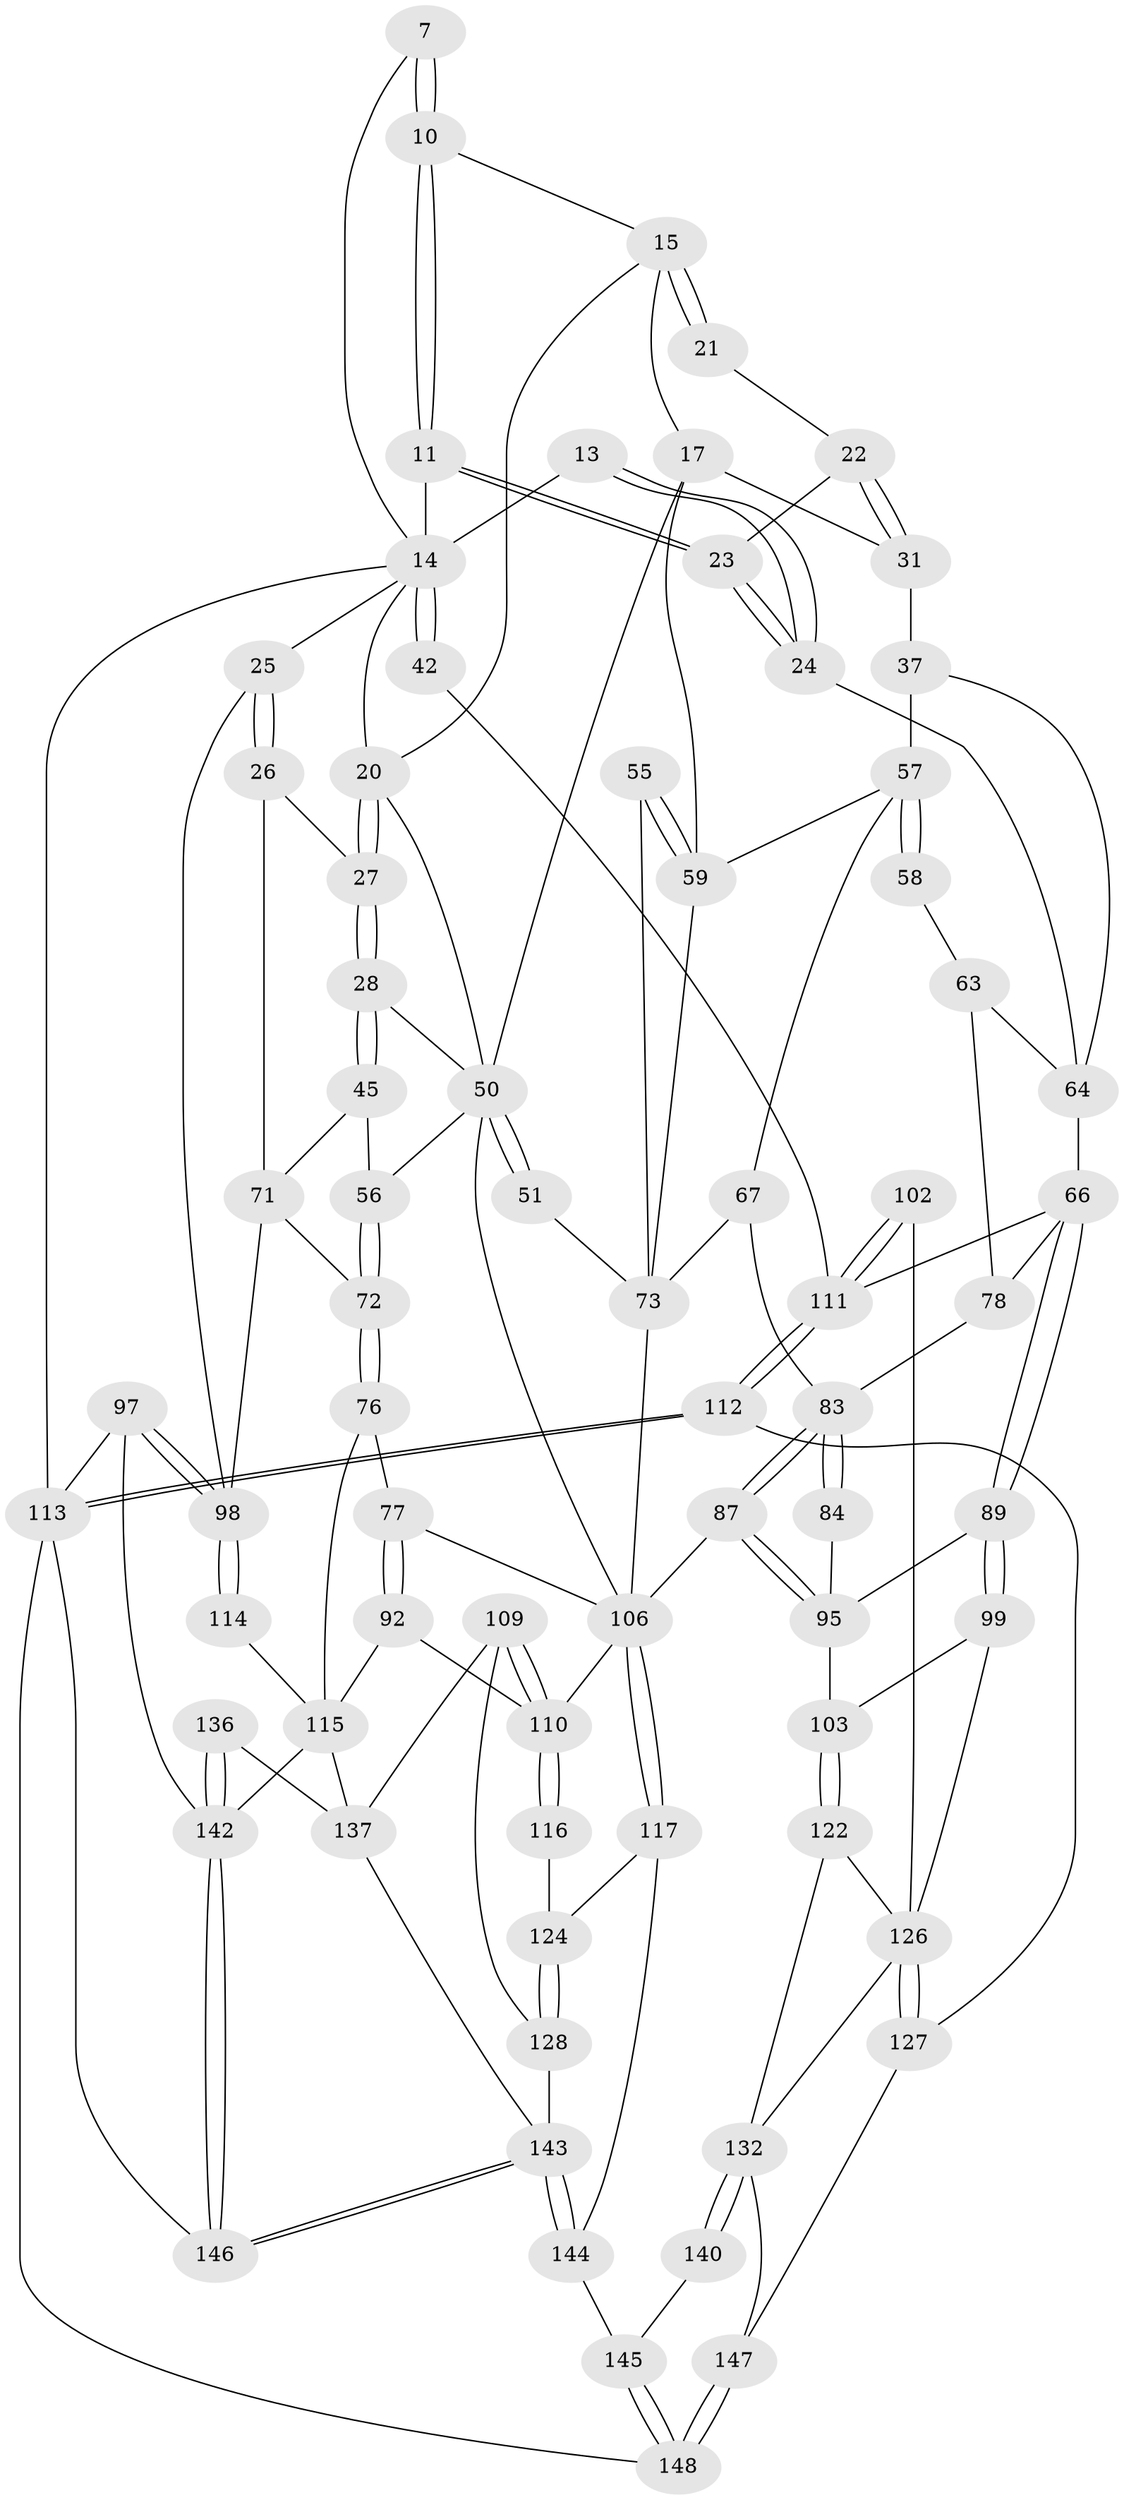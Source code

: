 // original degree distribution, {3: 0.02027027027027027, 5: 0.5202702702702703, 6: 0.22972972972972974, 4: 0.22972972972972974}
// Generated by graph-tools (version 1.1) at 2025/01/03/09/25 05:01:52]
// undirected, 74 vertices, 163 edges
graph export_dot {
graph [start="1"]
  node [color=gray90,style=filled];
  7 [pos="+0.2866809277334607+0"];
  10 [pos="+0.3394674181155807+0.08406564009484191"];
  11 [pos="+0.27447065805353843+0.08842338373415111"];
  13 [pos="+0.169724921306309+0.18494592114189362"];
  14 [pos="+0.16186759673195766+0.17765832115311941",super="+12+4"];
  15 [pos="+0.4789233106900859+0.153575959029112",super="+8+9"];
  17 [pos="+0.5330090896178047+0.17813289241455496",super="+16"];
  20 [pos="+0.7377825656155422+0.018604120275785528",super="+2"];
  21 [pos="+0.3498250645795182+0.1389886530508164"];
  22 [pos="+0.28111750753065223+0.1734051110957962"];
  23 [pos="+0.278001908082927+0.17294977357350805"];
  24 [pos="+0.18386177205796486+0.20507731780010635"];
  25 [pos="+1+0"];
  26 [pos="+0.903305434741634+0.18654230209485462"];
  27 [pos="+0.8547763756252587+0.19007956582002655"];
  28 [pos="+0.842720144782055+0.22954991001348324"];
  31 [pos="+0.3092123969516658+0.2056878641036489",super="+30"];
  37 [pos="+0.40032662702126626+0.258229862654289",super="+33"];
  42 [pos="+0+0.08669650259054114"];
  45 [pos="+0.8516931579928922+0.321285957926938"];
  50 [pos="+0.6864417921044507+0.35225479749828176",super="+49+29+18"];
  51 [pos="+0.6089640263811447+0.31273080410066606"];
  55 [pos="+0.5041677878489998+0.3271649013144582"];
  56 [pos="+0.7690521378345734+0.3447719574667634"];
  57 [pos="+0.41761629511074394+0.37977155305932575",super="+40+41+52"];
  58 [pos="+0.35878761899150124+0.35437457156861196"];
  59 [pos="+0.45787785148699195+0.3371623863155058",super="+39+38"];
  63 [pos="+0.3213567383776195+0.41366945416355416",super="+62"];
  64 [pos="+0.2657619577354734+0.38713508090582455",super="+35+36"];
  66 [pos="+0.13904252376270695+0.513524636560859",super="+65+46"];
  67 [pos="+0.45463215734842727+0.4533309391828177",super="+61"];
  71 [pos="+0.8627531960625927+0.4819166594455894",super="+44"];
  72 [pos="+0.8078579001677758+0.4890158673932461"];
  73 [pos="+0.5228688270850477+0.4474391619809828",super="+60"];
  76 [pos="+0.7736567688683317+0.5013584545234452"];
  77 [pos="+0.7104464678784225+0.5175741677905946"];
  78 [pos="+0.24813852359163527+0.4863925530536977",super="+70"];
  83 [pos="+0.43021630794007737+0.5676623157404191",super="+82"];
  84 [pos="+0.3381655366883386+0.537995319310576"];
  87 [pos="+0.44425377371046904+0.6327484975065666"];
  89 [pos="+0.15329673760749316+0.5479561543488619"];
  92 [pos="+0.7041919789767226+0.604914269718154"];
  95 [pos="+0.35186090338475057+0.660339299524436",super="+88"];
  97 [pos="+1+1"];
  98 [pos="+1+0.7830585445679171",super="+80+81"];
  99 [pos="+0.1557117537803199+0.635942550315885"];
  102 [pos="+0.027055122502082203+0.7167292230142877"];
  103 [pos="+0.35116091225627144+0.6611912152775538"];
  106 [pos="+0.48945883229339643+0.6649977066997856",super="+86+75+74"];
  109 [pos="+0.7631362354504149+0.7973320759924193"];
  110 [pos="+0.7201701087730559+0.757718967609317",super="+105"];
  111 [pos="+0+0.8026963122414038",super="+48+47"];
  112 [pos="+0+0.9929881887616768"];
  113 [pos="+0+1",super="+96"];
  114 [pos="+0.9861837778385165+0.7752890601293113",super="+90"];
  115 [pos="+0.9302144675326474+0.809537089161324",super="+107+91"];
  116 [pos="+0.6373141732121925+0.7517118204711539"];
  117 [pos="+0.4896554674575596+0.7482771166036877"];
  122 [pos="+0.3184581558519009+0.7142041596302847"];
  124 [pos="+0.6337123144094343+0.7573228265237351"];
  126 [pos="+0.1953114304480939+0.7489353662816509",super="+123+101"];
  127 [pos="+0.10674277301374879+0.8658355976511195",super="+125"];
  128 [pos="+0.6230048873341458+0.8125715059724252"];
  132 [pos="+0.24540220234850615+0.8694433676929224",super="+131+121"];
  136 [pos="+0.8354890212230429+0.8730273957508131"];
  137 [pos="+0.7876821651013373+0.8548687016935446",super="+108"];
  140 [pos="+0.41570656787291826+0.8797103406711297",super="+120"];
  142 [pos="+0.877956726631338+1",super="+138+135"];
  143 [pos="+0.6814023179193593+1",super="+139+129"];
  144 [pos="+0.6059758400038008+1",super="+130"];
  145 [pos="+0.5183170123618447+1",super="+119"];
  146 [pos="+0.8789784190621799+1"];
  147 [pos="+0.39389233035495774+0.8999873049166894",super="+134"];
  148 [pos="+0.26864534520170247+1",super="+141"];
  7 -- 10;
  7 -- 10;
  7 -- 14;
  10 -- 11;
  10 -- 11;
  10 -- 15;
  11 -- 23;
  11 -- 23;
  11 -- 14;
  13 -- 14 [weight=2];
  13 -- 24;
  13 -- 24;
  14 -- 42 [weight=2];
  14 -- 42;
  14 -- 113 [weight=2];
  14 -- 20;
  14 -- 25;
  15 -- 21 [weight=2];
  15 -- 21;
  15 -- 20;
  15 -- 17;
  17 -- 59;
  17 -- 50;
  17 -- 31;
  20 -- 27;
  20 -- 27;
  20 -- 50;
  21 -- 22;
  22 -- 23;
  22 -- 31;
  22 -- 31;
  23 -- 24;
  23 -- 24;
  24 -- 64;
  25 -- 26;
  25 -- 26;
  25 -- 98;
  26 -- 27;
  26 -- 71;
  27 -- 28;
  27 -- 28;
  28 -- 45;
  28 -- 45;
  28 -- 50;
  31 -- 37 [weight=2];
  37 -- 57 [weight=2];
  37 -- 64;
  42 -- 111;
  45 -- 56;
  45 -- 71;
  50 -- 51 [weight=2];
  50 -- 51;
  50 -- 56;
  50 -- 106;
  51 -- 73;
  55 -- 59 [weight=2];
  55 -- 59;
  55 -- 73;
  56 -- 72;
  56 -- 72;
  57 -- 58 [weight=2];
  57 -- 58;
  57 -- 59;
  57 -- 67;
  58 -- 63;
  59 -- 73;
  63 -- 64 [weight=2];
  63 -- 78;
  64 -- 66 [weight=2];
  66 -- 89;
  66 -- 89;
  66 -- 78;
  66 -- 111;
  67 -- 73 [weight=2];
  67 -- 83;
  71 -- 72;
  71 -- 98 [weight=2];
  72 -- 76;
  72 -- 76;
  73 -- 106;
  76 -- 77;
  76 -- 115;
  77 -- 92;
  77 -- 92;
  77 -- 106;
  78 -- 83 [weight=2];
  83 -- 84 [weight=2];
  83 -- 84;
  83 -- 87;
  83 -- 87;
  84 -- 95;
  87 -- 95;
  87 -- 95;
  87 -- 106;
  89 -- 99;
  89 -- 99;
  89 -- 95;
  92 -- 110;
  92 -- 115;
  95 -- 103;
  97 -- 98;
  97 -- 98;
  97 -- 113;
  97 -- 142;
  98 -- 114 [weight=2];
  98 -- 114;
  99 -- 103;
  99 -- 126;
  102 -- 111 [weight=2];
  102 -- 111;
  102 -- 126;
  103 -- 122;
  103 -- 122;
  106 -- 117;
  106 -- 117;
  106 -- 110 [weight=2];
  109 -- 110;
  109 -- 110;
  109 -- 128;
  109 -- 137;
  110 -- 116 [weight=2];
  110 -- 116;
  111 -- 112;
  111 -- 112;
  112 -- 113;
  112 -- 113;
  112 -- 127;
  113 -- 146;
  113 -- 148;
  114 -- 115 [weight=2];
  115 -- 142;
  115 -- 137;
  116 -- 124;
  117 -- 124;
  117 -- 144;
  122 -- 132;
  122 -- 126;
  124 -- 128;
  124 -- 128;
  126 -- 127 [weight=2];
  126 -- 127;
  126 -- 132;
  127 -- 147;
  128 -- 143;
  132 -- 140 [weight=2];
  132 -- 140;
  132 -- 147;
  136 -- 137;
  136 -- 142 [weight=2];
  136 -- 142;
  137 -- 143;
  140 -- 145;
  142 -- 146;
  142 -- 146;
  143 -- 144 [weight=2];
  143 -- 144;
  143 -- 146;
  143 -- 146;
  144 -- 145 [weight=2];
  145 -- 148;
  145 -- 148;
  147 -- 148 [weight=2];
  147 -- 148;
}
